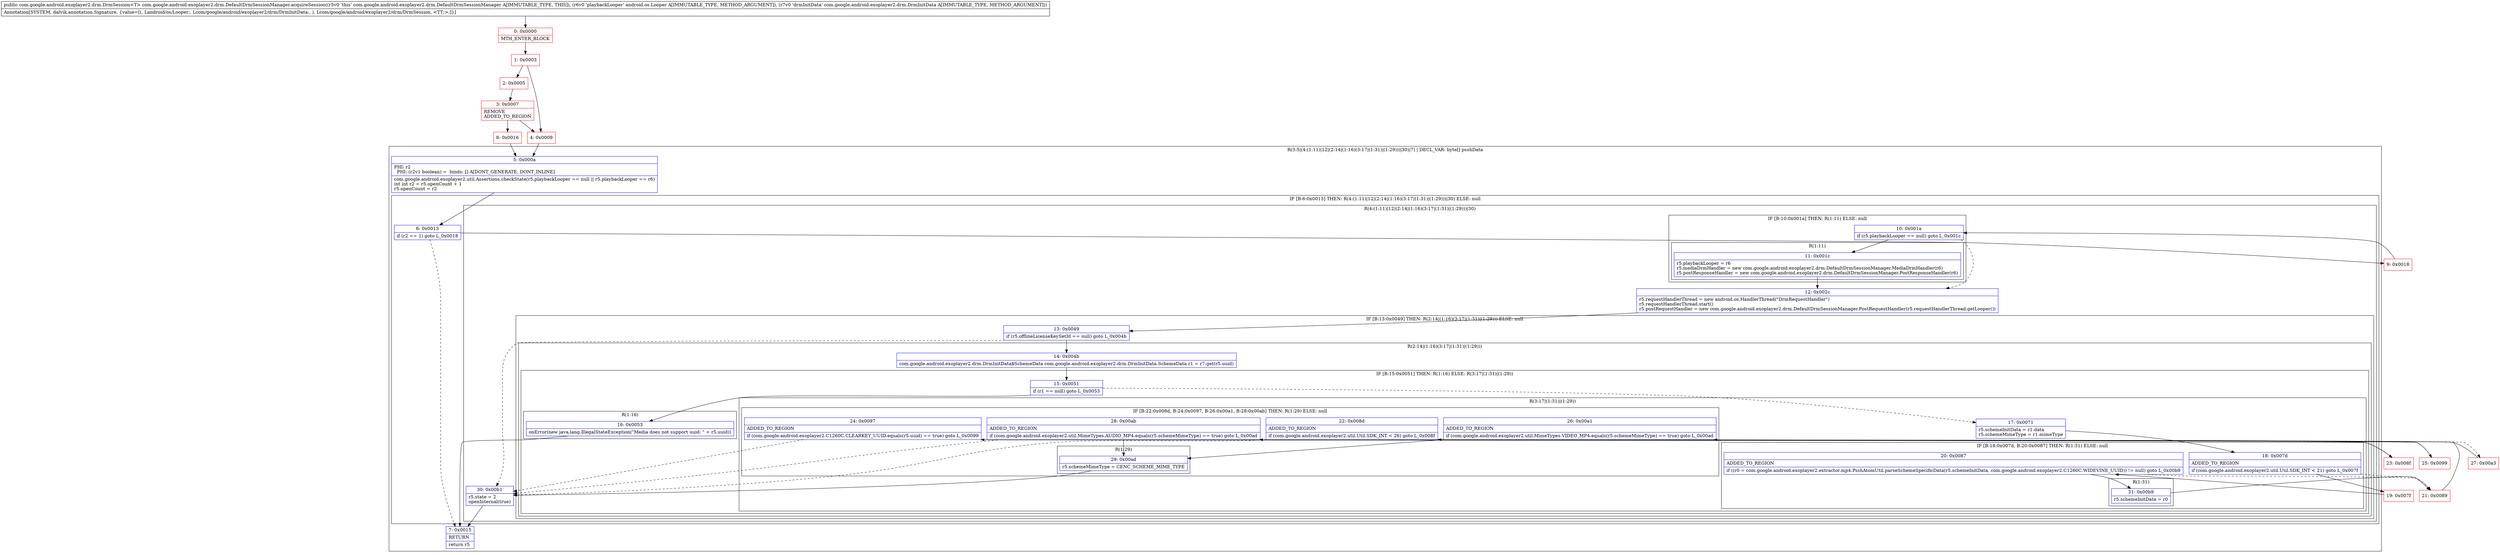 digraph "CFG forcom.google.android.exoplayer2.drm.DefaultDrmSessionManager.acquireSession(Landroid\/os\/Looper;Lcom\/google\/android\/exoplayer2\/drm\/DrmInitData;)Lcom\/google\/android\/exoplayer2\/drm\/DrmSession;" {
subgraph cluster_Region_495115445 {
label = "R(3:5|(4:(1:11)|12|(2:14|(1:16)(3:17|(1:31)|(1:29)))|30)|7) | DECL_VAR: byte[] psshData\l";
node [shape=record,color=blue];
Node_5 [shape=record,label="{5\:\ 0x000a|PHI: r2 \l  PHI: (r2v1 boolean) =  binds: [] A[DONT_GENERATE, DONT_INLINE]\l|com.google.android.exoplayer2.util.Assertions.checkState(r5.playbackLooper == null \|\| r5.playbackLooper == r6)\lint int r2 = r5.openCount + 1\lr5.openCount = r2\l}"];
subgraph cluster_IfRegion_985290237 {
label = "IF [B:6:0x0013] THEN: R(4:(1:11)|12|(2:14|(1:16)(3:17|(1:31)|(1:29)))|30) ELSE: null";
node [shape=record,color=blue];
Node_6 [shape=record,label="{6\:\ 0x0013|if (r2 == 1) goto L_0x0018\l}"];
subgraph cluster_Region_42314586 {
label = "R(4:(1:11)|12|(2:14|(1:16)(3:17|(1:31)|(1:29)))|30)";
node [shape=record,color=blue];
subgraph cluster_IfRegion_1706811437 {
label = "IF [B:10:0x001a] THEN: R(1:11) ELSE: null";
node [shape=record,color=blue];
Node_10 [shape=record,label="{10\:\ 0x001a|if (r5.playbackLooper == null) goto L_0x001c\l}"];
subgraph cluster_Region_1166631818 {
label = "R(1:11)";
node [shape=record,color=blue];
Node_11 [shape=record,label="{11\:\ 0x001c|r5.playbackLooper = r6\lr5.mediaDrmHandler = new com.google.android.exoplayer2.drm.DefaultDrmSessionManager.MediaDrmHandler(r6)\lr5.postResponseHandler = new com.google.android.exoplayer2.drm.DefaultDrmSessionManager.PostResponseHandler(r6)\l}"];
}
}
Node_12 [shape=record,label="{12\:\ 0x002c|r5.requestHandlerThread = new android.os.HandlerThread(\"DrmRequestHandler\")\lr5.requestHandlerThread.start()\lr5.postRequestHandler = new com.google.android.exoplayer2.drm.DefaultDrmSessionManager.PostRequestHandler(r5.requestHandlerThread.getLooper())\l}"];
subgraph cluster_IfRegion_1633609384 {
label = "IF [B:13:0x0049] THEN: R(2:14|(1:16)(3:17|(1:31)|(1:29))) ELSE: null";
node [shape=record,color=blue];
Node_13 [shape=record,label="{13\:\ 0x0049|if (r5.offlineLicenseKeySetId == null) goto L_0x004b\l}"];
subgraph cluster_Region_419361517 {
label = "R(2:14|(1:16)(3:17|(1:31)|(1:29)))";
node [shape=record,color=blue];
Node_14 [shape=record,label="{14\:\ 0x004b|com.google.android.exoplayer2.drm.DrmInitData$SchemeData com.google.android.exoplayer2.drm.DrmInitData.SchemeData r1 = r7.get(r5.uuid)\l}"];
subgraph cluster_IfRegion_2081823677 {
label = "IF [B:15:0x0051] THEN: R(1:16) ELSE: R(3:17|(1:31)|(1:29))";
node [shape=record,color=blue];
Node_15 [shape=record,label="{15\:\ 0x0051|if (r1 == null) goto L_0x0053\l}"];
subgraph cluster_Region_1320050338 {
label = "R(1:16)";
node [shape=record,color=blue];
Node_16 [shape=record,label="{16\:\ 0x0053|onError(new java.lang.IllegalStateException(\"Media does not support uuid: \" + r5.uuid))\l}"];
}
subgraph cluster_Region_2004490238 {
label = "R(3:17|(1:31)|(1:29))";
node [shape=record,color=blue];
Node_17 [shape=record,label="{17\:\ 0x0071|r5.schemeInitData = r1.data\lr5.schemeMimeType = r1.mimeType\l}"];
subgraph cluster_IfRegion_1957590482 {
label = "IF [B:18:0x007d, B:20:0x0087] THEN: R(1:31) ELSE: null";
node [shape=record,color=blue];
Node_18 [shape=record,label="{18\:\ 0x007d|ADDED_TO_REGION\l|if (com.google.android.exoplayer2.util.Util.SDK_INT \< 21) goto L_0x007f\l}"];
Node_20 [shape=record,label="{20\:\ 0x0087|ADDED_TO_REGION\l|if ((r0 = com.google.android.exoplayer2.extractor.mp4.PsshAtomUtil.parseSchemeSpecificData(r5.schemeInitData, com.google.android.exoplayer2.C1260C.WIDEVINE_UUID)) != null) goto L_0x00b9\l}"];
subgraph cluster_Region_2050350590 {
label = "R(1:31)";
node [shape=record,color=blue];
Node_31 [shape=record,label="{31\:\ 0x00b9|r5.schemeInitData = r0\l}"];
}
}
subgraph cluster_IfRegion_1816666038 {
label = "IF [B:22:0x008d, B:24:0x0097, B:26:0x00a1, B:28:0x00ab] THEN: R(1:29) ELSE: null";
node [shape=record,color=blue];
Node_22 [shape=record,label="{22\:\ 0x008d|ADDED_TO_REGION\l|if (com.google.android.exoplayer2.util.Util.SDK_INT \< 26) goto L_0x008f\l}"];
Node_24 [shape=record,label="{24\:\ 0x0097|ADDED_TO_REGION\l|if (com.google.android.exoplayer2.C1260C.CLEARKEY_UUID.equals(r5.uuid) == true) goto L_0x0099\l}"];
Node_26 [shape=record,label="{26\:\ 0x00a1|ADDED_TO_REGION\l|if (com.google.android.exoplayer2.util.MimeTypes.VIDEO_MP4.equals(r5.schemeMimeType) == true) goto L_0x00ad\l}"];
Node_28 [shape=record,label="{28\:\ 0x00ab|ADDED_TO_REGION\l|if (com.google.android.exoplayer2.util.MimeTypes.AUDIO_MP4.equals(r5.schemeMimeType) == true) goto L_0x00ad\l}"];
subgraph cluster_Region_1353648083 {
label = "R(1:29)";
node [shape=record,color=blue];
Node_29 [shape=record,label="{29\:\ 0x00ad|r5.schemeMimeType = CENC_SCHEME_MIME_TYPE\l}"];
}
}
}
}
}
}
Node_30 [shape=record,label="{30\:\ 0x00b1|r5.state = 2\lopenInternal(true)\l}"];
}
}
Node_7 [shape=record,label="{7\:\ 0x0015|RETURN\l|return r5\l}"];
}
Node_0 [shape=record,color=red,label="{0\:\ 0x0000|MTH_ENTER_BLOCK\l}"];
Node_1 [shape=record,color=red,label="{1\:\ 0x0003}"];
Node_2 [shape=record,color=red,label="{2\:\ 0x0005}"];
Node_3 [shape=record,color=red,label="{3\:\ 0x0007|REMOVE\lADDED_TO_REGION\l}"];
Node_4 [shape=record,color=red,label="{4\:\ 0x0009}"];
Node_8 [shape=record,color=red,label="{8\:\ 0x0016}"];
Node_9 [shape=record,color=red,label="{9\:\ 0x0018}"];
Node_19 [shape=record,color=red,label="{19\:\ 0x007f}"];
Node_21 [shape=record,color=red,label="{21\:\ 0x0089}"];
Node_23 [shape=record,color=red,label="{23\:\ 0x008f}"];
Node_25 [shape=record,color=red,label="{25\:\ 0x0099}"];
Node_27 [shape=record,color=red,label="{27\:\ 0x00a3}"];
MethodNode[shape=record,label="{public com.google.android.exoplayer2.drm.DrmSession\<T\> com.google.android.exoplayer2.drm.DefaultDrmSessionManager.acquireSession((r5v0 'this' com.google.android.exoplayer2.drm.DefaultDrmSessionManager A[IMMUTABLE_TYPE, THIS]), (r6v0 'playbackLooper' android.os.Looper A[IMMUTABLE_TYPE, METHOD_ARGUMENT]), (r7v0 'drmInitData' com.google.android.exoplayer2.drm.DrmInitData A[IMMUTABLE_TYPE, METHOD_ARGUMENT]))  | Annotation[SYSTEM, dalvik.annotation.Signature, \{value=[(, Landroid\/os\/Looper;, Lcom\/google\/android\/exoplayer2\/drm\/DrmInitData;, ), Lcom\/google\/android\/exoplayer2\/drm\/DrmSession, \<TT;\>;]\}]\l}"];
MethodNode -> Node_0;
Node_5 -> Node_6;
Node_6 -> Node_7[style=dashed];
Node_6 -> Node_9;
Node_10 -> Node_11;
Node_10 -> Node_12[style=dashed];
Node_11 -> Node_12;
Node_12 -> Node_13;
Node_13 -> Node_14;
Node_13 -> Node_30[style=dashed];
Node_14 -> Node_15;
Node_15 -> Node_16;
Node_15 -> Node_17[style=dashed];
Node_16 -> Node_7;
Node_17 -> Node_18;
Node_18 -> Node_19;
Node_18 -> Node_21[style=dashed];
Node_20 -> Node_21[style=dashed];
Node_20 -> Node_31;
Node_31 -> Node_21;
Node_22 -> Node_23;
Node_22 -> Node_30[style=dashed];
Node_24 -> Node_25;
Node_24 -> Node_30[style=dashed];
Node_26 -> Node_27[style=dashed];
Node_26 -> Node_29;
Node_28 -> Node_29;
Node_28 -> Node_30[style=dashed];
Node_29 -> Node_30;
Node_30 -> Node_7;
Node_0 -> Node_1;
Node_1 -> Node_2;
Node_1 -> Node_4;
Node_2 -> Node_3;
Node_3 -> Node_4;
Node_3 -> Node_8;
Node_4 -> Node_5;
Node_8 -> Node_5;
Node_9 -> Node_10;
Node_19 -> Node_20;
Node_21 -> Node_22;
Node_23 -> Node_24;
Node_25 -> Node_26;
Node_27 -> Node_28;
}

